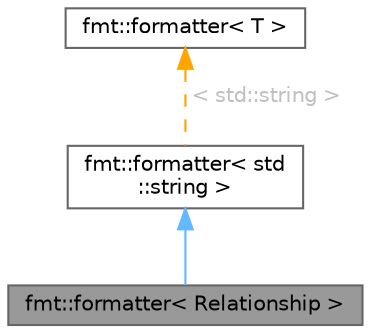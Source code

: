 digraph "fmt::formatter&lt; Relationship &gt;"
{
 // INTERACTIVE_SVG=YES
 // LATEX_PDF_SIZE
  bgcolor="transparent";
  edge [fontname=Helvetica,fontsize=10,labelfontname=Helvetica,labelfontsize=10];
  node [fontname=Helvetica,fontsize=10,shape=box,height=0.2,width=0.4];
  Node1 [label="fmt::formatter\< Relationship \>",height=0.2,width=0.4,color="gray40", fillcolor="grey60", style="filled", fontcolor="black",tooltip="adds support for formatting RelationShip"];
  Node2 -> Node1 [dir="back",color="steelblue1",style="solid",tooltip=" "];
  Node2 [label="fmt::formatter\< std\l::string \>",height=0.2,width=0.4,color="gray40", fillcolor="white", style="filled",URL="$db/d75/structfmt_1_1formatter.html",tooltip=" "];
  Node3 -> Node2 [dir="back",color="orange",style="dashed",tooltip=" ",label=" \< std::string \>",fontcolor="grey" ];
  Node3 [label="fmt::formatter\< T \>",height=0.2,width=0.4,color="gray40", fillcolor="white", style="filled",URL="$db/d75/structfmt_1_1formatter.html",tooltip=" "];
}
